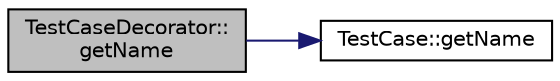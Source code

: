 digraph "TestCaseDecorator::getName"
{
  edge [fontname="Helvetica",fontsize="10",labelfontname="Helvetica",labelfontsize="10"];
  node [fontname="Helvetica",fontsize="10",shape=record];
  rankdir="LR";
  Node1 [label="TestCaseDecorator::\lgetName",height=0.2,width=0.4,color="black", fillcolor="grey75", style="filled", fontcolor="black"];
  Node1 -> Node2 [color="midnightblue",fontsize="10",style="solid",fontname="Helvetica"];
  Node2 [label="TestCase::getName",height=0.2,width=0.4,color="black", fillcolor="white", style="filled",URL="$class_test_case.html#a833448555e5ce90d826f2b411f47ec3d",tooltip="Returns the name of the test case. "];
}
